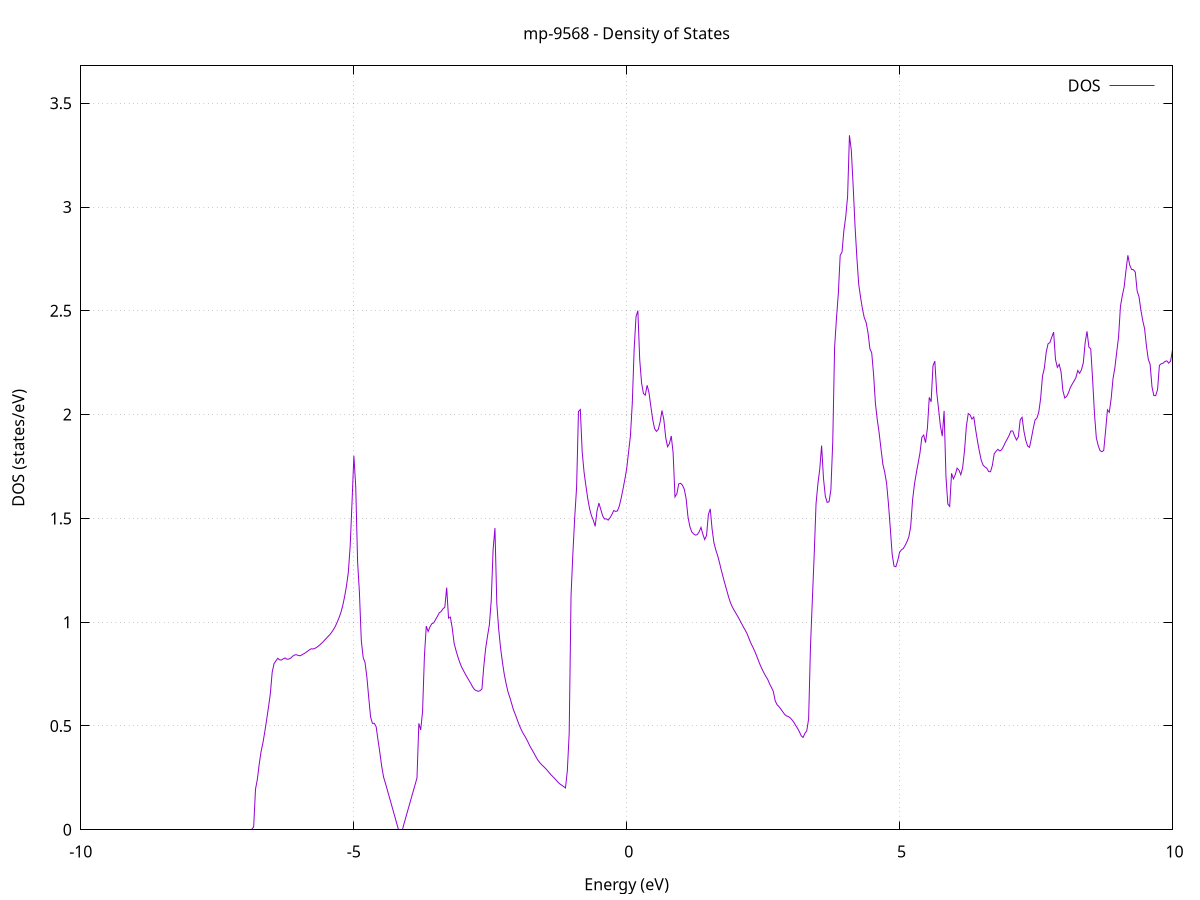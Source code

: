 set title 'mp-9568 - Density of States'
set xlabel 'Energy (eV)'
set ylabel 'DOS (states/eV)'
set grid
set xrange [-10:10]
set yrange [0:3.680]
set xzeroaxis lt -1
set terminal png size 800,600
set output 'mp-9568_dos_gnuplot.png'
plot '-' using 1:2 with lines title 'DOS'
-47.398800 0.000000
-47.364800 0.000000
-47.330700 0.000000
-47.296700 0.000000
-47.262700 0.000000
-47.228700 0.000000
-47.194700 0.000000
-47.160700 0.000000
-47.126700 0.000000
-47.092700 0.000000
-47.058700 0.000000
-47.024700 0.000000
-46.990700 0.000000
-46.956700 0.000000
-46.922700 0.000000
-46.888700 0.000000
-46.854700 0.000000
-46.820700 0.000000
-46.786700 0.000000
-46.752700 0.000000
-46.718700 0.000000
-46.684700 0.000000
-46.650700 0.000000
-46.616700 0.000000
-46.582700 0.000000
-46.548700 0.000000
-46.514700 0.000000
-46.480700 0.000000
-46.446700 0.000000
-46.412700 0.000000
-46.378700 0.000000
-46.344700 0.000000
-46.310700 0.000000
-46.276700 0.000000
-46.242700 0.000000
-46.208600 0.000000
-46.174600 0.000000
-46.140600 0.000000
-46.106600 0.000000
-46.072600 0.000000
-46.038600 0.000000
-46.004600 0.000000
-45.970600 0.000000
-45.936600 0.000000
-45.902600 0.000000
-45.868600 0.000000
-45.834600 0.000000
-45.800600 0.000000
-45.766600 0.000000
-45.732600 0.000000
-45.698600 0.000000
-45.664600 0.000000
-45.630600 0.000000
-45.596600 0.000000
-45.562600 0.000000
-45.528600 0.000000
-45.494600 0.000000
-45.460600 0.000000
-45.426600 0.000000
-45.392600 0.000000
-45.358600 0.000000
-45.324600 0.000000
-45.290600 0.000000
-45.256600 0.000000
-45.222600 0.000000
-45.188600 0.000000
-45.154600 0.000000
-45.120600 0.000000
-45.086500 0.000000
-45.052500 0.000000
-45.018500 0.000000
-44.984500 0.000000
-44.950500 0.000000
-44.916500 0.000000
-44.882500 0.000000
-44.848500 0.000000
-44.814500 0.000000
-44.780500 0.000000
-44.746500 0.000000
-44.712500 0.000000
-44.678500 0.000000
-44.644500 0.000000
-44.610500 0.000000
-44.576500 0.000000
-44.542500 0.000000
-44.508500 0.000000
-44.474500 0.000000
-44.440500 0.000000
-44.406500 0.000000
-44.372500 0.000000
-44.338500 0.000000
-44.304500 0.000000
-44.270500 0.000000
-44.236500 0.000000
-44.202500 0.000000
-44.168500 0.000000
-44.134500 0.000000
-44.100500 0.000000
-44.066500 0.000000
-44.032500 0.000000
-43.998500 0.000000
-43.964400 0.000000
-43.930400 0.000000
-43.896400 0.000000
-43.862400 0.000000
-43.828400 0.000000
-43.794400 0.000000
-43.760400 0.000000
-43.726400 0.000000
-43.692400 0.000000
-43.658400 0.000000
-43.624400 0.000000
-43.590400 0.000000
-43.556400 0.000000
-43.522400 0.000000
-43.488400 0.000000
-43.454400 0.000000
-43.420400 0.000000
-43.386400 0.000000
-43.352400 0.000000
-43.318400 0.000000
-43.284400 0.000000
-43.250400 0.000000
-43.216400 0.000000
-43.182400 0.000000
-43.148400 0.000000
-43.114400 0.000000
-43.080400 0.000000
-43.046400 0.000000
-43.012400 0.000000
-42.978400 0.000000
-42.944400 0.000000
-42.910400 0.000000
-42.876400 0.000000
-42.842300 0.000000
-42.808300 0.000000
-42.774300 0.000000
-42.740300 0.000000
-42.706300 0.000000
-42.672300 0.000000
-42.638300 0.000000
-42.604300 0.000000
-42.570300 0.000000
-42.536300 0.000000
-42.502300 0.000000
-42.468300 0.000000
-42.434300 0.000000
-42.400300 0.000000
-42.366300 0.000000
-42.332300 0.000000
-42.298300 0.000000
-42.264300 0.000000
-42.230300 0.000000
-42.196300 0.000000
-42.162300 0.000000
-42.128300 0.000000
-42.094300 0.000000
-42.060300 0.000000
-42.026300 0.000000
-41.992300 0.000000
-41.958300 0.000000
-41.924300 0.000000
-41.890300 0.000000
-41.856300 0.000000
-41.822300 0.000000
-41.788300 0.000000
-41.754300 0.000000
-41.720200 0.000000
-41.686200 0.000000
-41.652200 0.000000
-41.618200 0.000000
-41.584200 0.000000
-41.550200 0.000000
-41.516200 0.000000
-41.482200 0.000000
-41.448200 0.000000
-41.414200 0.000000
-41.380200 0.000000
-41.346200 0.000000
-41.312200 0.000000
-41.278200 0.000000
-41.244200 0.000000
-41.210200 0.000000
-41.176200 0.000000
-41.142200 0.000000
-41.108200 0.000000
-41.074200 0.000000
-41.040200 0.000000
-41.006200 0.000000
-40.972200 0.000000
-40.938200 0.000000
-40.904200 0.000000
-40.870200 0.000000
-40.836200 0.000000
-40.802200 0.000000
-40.768200 0.000000
-40.734200 0.000000
-40.700200 0.000000
-40.666200 0.000000
-40.632200 0.000000
-40.598100 0.000000
-40.564100 0.000000
-40.530100 0.000000
-40.496100 0.000000
-40.462100 0.000000
-40.428100 0.000000
-40.394100 0.000000
-40.360100 0.000000
-40.326100 0.000000
-40.292100 0.000000
-40.258100 0.000000
-40.224100 0.000000
-40.190100 0.000000
-40.156100 0.000000
-40.122100 0.000000
-40.088100 0.000000
-40.054100 0.000000
-40.020100 0.000000
-39.986100 0.000000
-39.952100 0.000000
-39.918100 0.000000
-39.884100 0.000000
-39.850100 0.000000
-39.816100 0.000000
-39.782100 0.000000
-39.748100 0.000000
-39.714100 0.000000
-39.680100 0.000000
-39.646100 0.000000
-39.612100 0.000000
-39.578100 0.000000
-39.544100 0.000000
-39.510100 0.000000
-39.476000 0.000000
-39.442000 0.000000
-39.408000 0.000000
-39.374000 0.000000
-39.340000 0.000000
-39.306000 0.000000
-39.272000 0.000000
-39.238000 0.000000
-39.204000 0.000000
-39.170000 0.000000
-39.136000 0.000000
-39.102000 0.000000
-39.068000 0.000000
-39.034000 0.000000
-39.000000 0.000000
-38.966000 0.000000
-38.932000 0.000000
-38.898000 0.000000
-38.864000 0.000000
-38.830000 0.000000
-38.796000 0.000000
-38.762000 0.000000
-38.728000 0.000000
-38.694000 0.000000
-38.660000 0.000000
-38.626000 0.000000
-38.592000 0.000000
-38.558000 0.000000
-38.524000 0.000000
-38.490000 0.000000
-38.456000 0.000000
-38.422000 0.000000
-38.388000 0.000000
-38.353900 0.000000
-38.319900 0.000000
-38.285900 0.000000
-38.251900 0.000000
-38.217900 0.000000
-38.183900 0.000000
-38.149900 0.000000
-38.115900 0.000000
-38.081900 0.000000
-38.047900 0.000000
-38.013900 0.000000
-37.979900 0.000000
-37.945900 0.000000
-37.911900 0.000000
-37.877900 0.000000
-37.843900 0.000000
-37.809900 0.000000
-37.775900 0.000000
-37.741900 0.000000
-37.707900 0.000000
-37.673900 0.000000
-37.639900 0.000000
-37.605900 0.000000
-37.571900 0.000000
-37.537900 0.000000
-37.503900 0.000000
-37.469900 0.000000
-37.435900 0.000000
-37.401900 0.000000
-37.367900 0.000000
-37.333900 0.000000
-37.299900 0.000000
-37.265900 0.000000
-37.231800 0.000000
-37.197800 0.000000
-37.163800 0.000000
-37.129800 0.000000
-37.095800 0.000000
-37.061800 0.000000
-37.027800 0.000000
-36.993800 0.000000
-36.959800 0.000000
-36.925800 0.000000
-36.891800 0.000000
-36.857800 0.000000
-36.823800 0.000000
-36.789800 0.000000
-36.755800 0.000000
-36.721800 0.000000
-36.687800 0.000000
-36.653800 0.000000
-36.619800 0.000000
-36.585800 0.000000
-36.551800 0.000000
-36.517800 0.000000
-36.483800 0.000000
-36.449800 0.000000
-36.415800 0.000000
-36.381800 0.000000
-36.347800 0.000000
-36.313800 0.000000
-36.279800 0.000000
-36.245800 0.000000
-36.211800 0.000000
-36.177800 0.000000
-36.143800 0.000000
-36.109700 0.000000
-36.075700 0.000000
-36.041700 0.000000
-36.007700 0.000000
-35.973700 0.000000
-35.939700 0.000000
-35.905700 0.000000
-35.871700 0.000000
-35.837700 0.000000
-35.803700 0.000000
-35.769700 0.000000
-35.735700 0.000000
-35.701700 0.000000
-35.667700 0.000000
-35.633700 0.000000
-35.599700 0.000000
-35.565700 0.000000
-35.531700 0.000000
-35.497700 0.000000
-35.463700 0.000000
-35.429700 0.000000
-35.395700 0.000000
-35.361700 0.000000
-35.327700 0.000000
-35.293700 0.000000
-35.259700 0.000000
-35.225700 0.000000
-35.191700 0.000000
-35.157700 0.000000
-35.123700 0.000000
-35.089700 0.000000
-35.055700 0.000000
-35.021700 0.000000
-34.987600 0.000000
-34.953600 0.000000
-34.919600 0.000000
-34.885600 0.000000
-34.851600 0.000000
-34.817600 0.000000
-34.783600 0.000000
-34.749600 0.000000
-34.715600 0.000000
-34.681600 0.000000
-34.647600 0.000000
-34.613600 0.000000
-34.579600 0.000000
-34.545600 0.000000
-34.511600 0.000000
-34.477600 0.000000
-34.443600 0.000000
-34.409600 0.000000
-34.375600 0.000000
-34.341600 0.000000
-34.307600 0.000000
-34.273600 0.000000
-34.239600 0.000000
-34.205600 0.000000
-34.171600 0.000000
-34.137600 0.000000
-34.103600 0.000000
-34.069600 0.000000
-34.035600 0.000000
-34.001600 0.000000
-33.967600 0.000000
-33.933600 0.000000
-33.899600 0.000000
-33.865500 0.000000
-33.831500 0.000000
-33.797500 0.000000
-33.763500 0.000000
-33.729500 0.000000
-33.695500 0.000000
-33.661500 0.000000
-33.627500 0.000000
-33.593500 0.000000
-33.559500 0.000000
-33.525500 0.000000
-33.491500 0.000000
-33.457500 0.000000
-33.423500 0.000000
-33.389500 0.000000
-33.355500 0.000000
-33.321500 0.000000
-33.287500 0.000000
-33.253500 0.000000
-33.219500 0.000000
-33.185500 0.000000
-33.151500 0.000000
-33.117500 0.000000
-33.083500 0.000000
-33.049500 0.000000
-33.015500 0.000000
-32.981500 0.000000
-32.947500 0.000000
-32.913500 0.000000
-32.879500 0.000000
-32.845500 0.000000
-32.811500 0.000000
-32.777500 0.000000
-32.743400 0.000000
-32.709400 0.000000
-32.675400 0.000000
-32.641400 0.000000
-32.607400 0.000000
-32.573400 0.000000
-32.539400 0.000000
-32.505400 0.000000
-32.471400 0.000000
-32.437400 0.000000
-32.403400 0.000000
-32.369400 0.000000
-32.335400 0.000000
-32.301400 0.000000
-32.267400 0.000000
-32.233400 0.000000
-32.199400 0.000000
-32.165400 0.000000
-32.131400 0.000000
-32.097400 0.000000
-32.063400 0.000000
-32.029400 0.000000
-31.995400 0.000000
-31.961400 0.000000
-31.927400 0.000000
-31.893400 0.000000
-31.859400 0.000000
-31.825400 0.000000
-31.791400 0.000000
-31.757400 0.000000
-31.723400 0.000000
-31.689400 0.000000
-31.655400 0.000000
-31.621300 0.000000
-31.587300 0.000000
-31.553300 0.000000
-31.519300 0.000000
-31.485300 0.000000
-31.451300 0.000000
-31.417300 0.000000
-31.383300 0.000000
-31.349300 0.000000
-31.315300 0.000000
-31.281300 0.000000
-31.247300 0.000000
-31.213300 0.000000
-31.179300 0.000000
-31.145300 0.000000
-31.111300 0.000000
-31.077300 0.000000
-31.043300 0.000000
-31.009300 0.000000
-30.975300 0.000000
-30.941300 0.000000
-30.907300 0.000000
-30.873300 0.000000
-30.839300 0.000000
-30.805300 0.000000
-30.771300 0.000000
-30.737300 0.000000
-30.703300 0.000000
-30.669300 0.000000
-30.635300 0.000000
-30.601300 0.000000
-30.567300 0.000000
-30.533300 0.000000
-30.499200 0.000000
-30.465200 0.000000
-30.431200 0.000000
-30.397200 0.000000
-30.363200 0.000000
-30.329200 0.000000
-30.295200 0.000000
-30.261200 0.000000
-30.227200 0.000000
-30.193200 0.000000
-30.159200 0.000000
-30.125200 0.000000
-30.091200 0.000000
-30.057200 0.000000
-30.023200 0.000000
-29.989200 0.000000
-29.955200 0.000000
-29.921200 0.000000
-29.887200 0.000000
-29.853200 0.000000
-29.819200 0.000000
-29.785200 0.000000
-29.751200 0.000000
-29.717200 0.000000
-29.683200 0.000000
-29.649200 0.000000
-29.615200 0.000000
-29.581200 0.000000
-29.547200 0.000000
-29.513200 0.000000
-29.479200 0.000000
-29.445200 0.000000
-29.411200 0.000000
-29.377100 0.000000
-29.343100 0.000000
-29.309100 0.000000
-29.275100 0.000000
-29.241100 0.000000
-29.207100 0.000000
-29.173100 0.000000
-29.139100 0.000000
-29.105100 0.000000
-29.071100 0.000000
-29.037100 0.000000
-29.003100 0.000000
-28.969100 0.000000
-28.935100 0.000000
-28.901100 0.000000
-28.867100 0.000000
-28.833100 0.000000
-28.799100 0.000000
-28.765100 0.000000
-28.731100 0.000000
-28.697100 0.000000
-28.663100 0.000000
-28.629100 0.000000
-28.595100 0.000000
-28.561100 0.000000
-28.527100 0.000000
-28.493100 0.000000
-28.459100 0.000000
-28.425100 0.000000
-28.391100 0.000000
-28.357100 0.000000
-28.323100 0.000000
-28.289100 0.000000
-28.255100 0.000000
-28.221000 0.000000
-28.187000 0.000000
-28.153000 0.000000
-28.119000 0.000000
-28.085000 0.000000
-28.051000 0.000000
-28.017000 0.000000
-27.983000 0.000000
-27.949000 0.000000
-27.915000 0.000000
-27.881000 0.000000
-27.847000 0.000000
-27.813000 0.000000
-27.779000 0.000000
-27.745000 0.000000
-27.711000 0.000000
-27.677000 0.000000
-27.643000 0.000000
-27.609000 0.000000
-27.575000 0.000000
-27.541000 0.000000
-27.507000 0.000000
-27.473000 0.000000
-27.439000 0.000000
-27.405000 0.000000
-27.371000 0.000000
-27.337000 0.000000
-27.303000 0.000000
-27.269000 0.000000
-27.235000 0.000000
-27.201000 0.000000
-27.167000 0.000000
-27.133000 0.000000
-27.098900 0.000000
-27.064900 0.000000
-27.030900 0.000000
-26.996900 0.000000
-26.962900 0.000000
-26.928900 0.000000
-26.894900 0.000000
-26.860900 0.000000
-26.826900 0.000000
-26.792900 0.000000
-26.758900 0.000000
-26.724900 0.000000
-26.690900 0.000000
-26.656900 0.000000
-26.622900 0.000000
-26.588900 0.000000
-26.554900 0.000000
-26.520900 0.000000
-26.486900 0.000000
-26.452900 0.000000
-26.418900 0.000000
-26.384900 0.000000
-26.350900 0.000000
-26.316900 0.000000
-26.282900 0.000000
-26.248900 0.000000
-26.214900 0.000000
-26.180900 0.000000
-26.146900 0.000000
-26.112900 0.000000
-26.078900 0.000000
-26.044900 0.000000
-26.010900 0.000000
-25.976800 0.000000
-25.942800 0.000000
-25.908800 0.000000
-25.874800 0.000000
-25.840800 0.000000
-25.806800 0.000000
-25.772800 0.000000
-25.738800 0.000000
-25.704800 0.000000
-25.670800 0.000000
-25.636800 0.000000
-25.602800 0.000000
-25.568800 0.000000
-25.534800 0.000000
-25.500800 0.000000
-25.466800 0.000000
-25.432800 0.000000
-25.398800 0.000000
-25.364800 0.000000
-25.330800 0.000000
-25.296800 0.000000
-25.262800 0.000000
-25.228800 0.000000
-25.194800 0.000000
-25.160800 0.000000
-25.126800 0.000000
-25.092800 0.000000
-25.058800 0.000000
-25.024800 0.000000
-24.990800 0.000000
-24.956800 0.000000
-24.922800 0.000000
-24.888800 0.000000
-24.854700 0.000000
-24.820700 0.000000
-24.786700 0.000000
-24.752700 0.000000
-24.718700 0.000000
-24.684700 0.000000
-24.650700 0.000000
-24.616700 0.000000
-24.582700 0.000000
-24.548700 0.000000
-24.514700 0.000000
-24.480700 0.000000
-24.446700 0.000000
-24.412700 0.000000
-24.378700 0.000000
-24.344700 0.000000
-24.310700 0.000000
-24.276700 0.000000
-24.242700 0.000000
-24.208700 0.000000
-24.174700 0.000000
-24.140700 0.000000
-24.106700 0.000000
-24.072700 0.000000
-24.038700 0.000000
-24.004700 0.000000
-23.970700 0.000000
-23.936700 0.000000
-23.902700 0.000000
-23.868700 0.000000
-23.834700 0.000000
-23.800700 0.000000
-23.766700 0.000000
-23.732600 0.000000
-23.698600 0.000000
-23.664600 0.000000
-23.630600 0.000000
-23.596600 0.000000
-23.562600 0.000000
-23.528600 0.000000
-23.494600 0.000000
-23.460600 0.000000
-23.426600 0.000000
-23.392600 0.000000
-23.358600 0.000000
-23.324600 0.000000
-23.290600 0.000000
-23.256600 0.000000
-23.222600 0.000000
-23.188600 0.000000
-23.154600 0.000000
-23.120600 0.000000
-23.086600 0.000000
-23.052600 0.000000
-23.018600 0.000000
-22.984600 0.000000
-22.950600 0.000000
-22.916600 0.000000
-22.882600 0.000000
-22.848600 0.000000
-22.814600 0.000000
-22.780600 0.000000
-22.746600 0.000000
-22.712600 0.000000
-22.678600 0.000000
-22.644600 0.000000
-22.610500 0.000000
-22.576500 0.000000
-22.542500 0.000000
-22.508500 0.000000
-22.474500 0.000000
-22.440500 0.000000
-22.406500 0.000000
-22.372500 0.000000
-22.338500 0.000000
-22.304500 0.000000
-22.270500 0.000000
-22.236500 0.000000
-22.202500 0.000000
-22.168500 0.000000
-22.134500 0.000000
-22.100500 0.000000
-22.066500 0.000000
-22.032500 0.000000
-21.998500 0.000000
-21.964500 0.000000
-21.930500 0.000000
-21.896500 0.000000
-21.862500 0.000000
-21.828500 0.000000
-21.794500 0.000000
-21.760500 0.000000
-21.726500 0.000000
-21.692500 0.000000
-21.658500 0.000000
-21.624500 0.000000
-21.590500 0.000000
-21.556500 0.000000
-21.522500 0.000000
-21.488400 0.000000
-21.454400 0.000000
-21.420400 0.000000
-21.386400 0.000000
-21.352400 0.000000
-21.318400 0.000000
-21.284400 0.000000
-21.250400 0.000000
-21.216400 0.000000
-21.182400 0.000000
-21.148400 0.000000
-21.114400 0.000000
-21.080400 0.000000
-21.046400 0.000000
-21.012400 0.000000
-20.978400 0.000000
-20.944400 0.000000
-20.910400 0.000000
-20.876400 0.000000
-20.842400 0.000000
-20.808400 0.000000
-20.774400 0.000000
-20.740400 0.000000
-20.706400 0.000000
-20.672400 0.000000
-20.638400 0.000000
-20.604400 0.000000
-20.570400 0.000000
-20.536400 0.000000
-20.502400 0.000000
-20.468400 0.000000
-20.434400 0.000000
-20.400400 0.000000
-20.366300 0.000000
-20.332300 0.000000
-20.298300 0.000000
-20.264300 0.000000
-20.230300 0.000000
-20.196300 0.000000
-20.162300 0.000000
-20.128300 0.000000
-20.094300 0.000000
-20.060300 0.000000
-20.026300 0.000000
-19.992300 0.000000
-19.958300 0.000000
-19.924300 0.000000
-19.890300 0.000000
-19.856300 0.000000
-19.822300 0.000000
-19.788300 0.000000
-19.754300 0.000000
-19.720300 0.000000
-19.686300 0.000000
-19.652300 0.000000
-19.618300 0.000000
-19.584300 0.000000
-19.550300 0.000000
-19.516300 0.000000
-19.482300 0.000000
-19.448300 0.000000
-19.414300 0.000000
-19.380300 0.000000
-19.346300 0.000000
-19.312300 0.000000
-19.278300 0.000000
-19.244200 0.000000
-19.210200 0.000000
-19.176200 0.000000
-19.142200 0.000000
-19.108200 0.000000
-19.074200 0.000000
-19.040200 0.000000
-19.006200 0.000000
-18.972200 0.000000
-18.938200 0.000000
-18.904200 0.000000
-18.870200 0.000000
-18.836200 0.000000
-18.802200 0.000000
-18.768200 0.000000
-18.734200 0.000000
-18.700200 0.000000
-18.666200 0.000000
-18.632200 0.000000
-18.598200 0.000000
-18.564200 0.000000
-18.530200 0.000000
-18.496200 0.000000
-18.462200 0.000000
-18.428200 0.000000
-18.394200 0.000000
-18.360200 0.000000
-18.326200 0.000000
-18.292200 0.000000
-18.258200 0.000000
-18.224200 0.000000
-18.190200 0.000000
-18.156200 0.000000
-18.122100 0.000000
-18.088100 0.000000
-18.054100 0.000000
-18.020100 0.000000
-17.986100 0.000000
-17.952100 0.000000
-17.918100 0.000000
-17.884100 0.000000
-17.850100 0.000000
-17.816100 0.000000
-17.782100 0.000000
-17.748100 0.000000
-17.714100 0.000000
-17.680100 0.000000
-17.646100 0.000000
-17.612100 0.000000
-17.578100 0.000000
-17.544100 0.000000
-17.510100 0.000000
-17.476100 0.000000
-17.442100 0.000000
-17.408100 0.000000
-17.374100 0.000000
-17.340100 0.000000
-17.306100 0.000000
-17.272100 0.000000
-17.238100 0.000000
-17.204100 0.000000
-17.170100 0.000000
-17.136100 0.000000
-17.102100 0.000000
-17.068100 0.000000
-17.034100 0.000000
-17.000000 0.000000
-16.966000 0.000000
-16.932000 0.000000
-16.898000 0.000000
-16.864000 0.000000
-16.830000 0.000000
-16.796000 0.000000
-16.762000 0.000000
-16.728000 0.000000
-16.694000 0.000000
-16.660000 0.000000
-16.626000 0.000000
-16.592000 0.000000
-16.558000 0.000000
-16.524000 0.000000
-16.490000 0.000000
-16.456000 0.000000
-16.422000 0.000000
-16.388000 0.000000
-16.354000 0.000000
-16.320000 0.000000
-16.286000 0.000000
-16.252000 0.000000
-16.218000 0.000000
-16.184000 0.000000
-16.150000 0.000000
-16.116000 0.000000
-16.082000 0.000000
-16.048000 0.000000
-16.014000 0.000000
-15.980000 0.000000
-15.946000 0.000000
-15.912000 0.000000
-15.877900 0.000000
-15.843900 0.000000
-15.809900 0.000000
-15.775900 0.000000
-15.741900 0.000000
-15.707900 0.000000
-15.673900 0.000000
-15.639900 0.000000
-15.605900 0.000000
-15.571900 0.000000
-15.537900 0.000000
-15.503900 0.000000
-15.469900 0.000000
-15.435900 0.000000
-15.401900 0.000000
-15.367900 0.000000
-15.333900 0.000000
-15.299900 0.000000
-15.265900 0.000000
-15.231900 0.000000
-15.197900 0.000000
-15.163900 0.000000
-15.129900 0.000000
-15.095900 0.000000
-15.061900 0.000000
-15.027900 0.000000
-14.993900 0.000000
-14.959900 0.000000
-14.925900 0.000000
-14.891900 0.000000
-14.857900 0.000000
-14.823900 0.000000
-14.789900 0.000000
-14.755800 0.000000
-14.721800 0.000000
-14.687800 0.000000
-14.653800 0.000000
-14.619800 0.000000
-14.585800 0.000000
-14.551800 0.000000
-14.517800 0.000000
-14.483800 0.000000
-14.449800 0.000000
-14.415800 0.000000
-14.381800 0.000000
-14.347800 0.000000
-14.313800 0.000000
-14.279800 0.000000
-14.245800 0.000000
-14.211800 0.000000
-14.177800 0.000000
-14.143800 0.000000
-14.109800 0.000000
-14.075800 0.000000
-14.041800 0.000000
-14.007800 0.000000
-13.973800 0.000000
-13.939800 0.000000
-13.905800 0.000000
-13.871800 0.000000
-13.837800 0.000000
-13.803800 0.000000
-13.769800 0.000000
-13.735800 0.000000
-13.701800 0.000000
-13.667800 0.000000
-13.633700 0.000000
-13.599700 0.000000
-13.565700 0.000000
-13.531700 0.000000
-13.497700 0.000000
-13.463700 0.000000
-13.429700 0.000000
-13.395700 0.000000
-13.361700 0.000000
-13.327700 0.000000
-13.293700 0.000000
-13.259700 0.000000
-13.225700 0.000000
-13.191700 0.000000
-13.157700 0.000000
-13.123700 0.000000
-13.089700 0.000000
-13.055700 0.000000
-13.021700 0.000000
-12.987700 0.000000
-12.953700 0.000000
-12.919700 0.000000
-12.885700 0.000000
-12.851700 0.000000
-12.817700 0.000000
-12.783700 0.000000
-12.749700 0.000000
-12.715700 30.188400
-12.681700 35.568600
-12.647700 84.926300
-12.613700 79.853500
-12.579700 96.583000
-12.545700 54.310600
-12.511600 55.115800
-12.477600 57.125600
-12.443600 40.317500
-12.409600 69.361800
-12.375600 0.000000
-12.341600 0.000000
-12.307600 0.000000
-12.273600 0.000000
-12.239600 0.000000
-12.205600 0.000000
-12.171600 0.000000
-12.137600 0.000000
-12.103600 0.000000
-12.069600 0.000000
-12.035600 0.000000
-12.001600 0.000000
-11.967600 0.000000
-11.933600 0.000000
-11.899600 0.000000
-11.865600 0.000000
-11.831600 0.000000
-11.797600 0.000000
-11.763600 0.000000
-11.729600 0.000000
-11.695600 0.000000
-11.661600 0.000000
-11.627600 0.000000
-11.593600 0.000000
-11.559600 0.000000
-11.525600 0.000000
-11.491600 0.000000
-11.457600 0.000000
-11.423600 0.000000
-11.389500 0.000000
-11.355500 0.000000
-11.321500 0.000000
-11.287500 0.000000
-11.253500 0.000000
-11.219500 0.000000
-11.185500 0.000000
-11.151500 0.000000
-11.117500 0.000000
-11.083500 0.000000
-11.049500 0.000000
-11.015500 0.000000
-10.981500 0.000000
-10.947500 0.000000
-10.913500 0.000000
-10.879500 0.000000
-10.845500 0.000000
-10.811500 0.000000
-10.777500 0.000000
-10.743500 0.000000
-10.709500 0.000000
-10.675500 0.000000
-10.641500 0.000000
-10.607500 0.000000
-10.573500 0.000000
-10.539500 0.000000
-10.505500 0.000000
-10.471500 0.000000
-10.437500 0.000000
-10.403500 0.000000
-10.369500 0.000000
-10.335500 0.000000
-10.301500 0.000000
-10.267400 0.000000
-10.233400 0.000000
-10.199400 0.000000
-10.165400 0.000000
-10.131400 0.000000
-10.097400 0.000000
-10.063400 0.000000
-10.029400 0.000000
-9.995400 0.000000
-9.961400 0.000000
-9.927400 0.000000
-9.893400 0.000000
-9.859400 0.000000
-9.825400 0.000000
-9.791400 0.000000
-9.757400 0.000000
-9.723400 0.000000
-9.689400 0.000000
-9.655400 0.000000
-9.621400 0.000000
-9.587400 0.000000
-9.553400 0.000000
-9.519400 0.000000
-9.485400 0.000000
-9.451400 0.000000
-9.417400 0.000000
-9.383400 0.000000
-9.349400 0.000000
-9.315400 0.000000
-9.281400 0.000000
-9.247400 0.000000
-9.213400 0.000000
-9.179400 0.000000
-9.145300 0.000000
-9.111300 0.000000
-9.077300 0.000000
-9.043300 0.000000
-9.009300 0.000000
-8.975300 0.000000
-8.941300 0.000000
-8.907300 0.000000
-8.873300 0.000000
-8.839300 0.000000
-8.805300 0.000000
-8.771300 0.000000
-8.737300 0.000000
-8.703300 0.000000
-8.669300 0.000000
-8.635300 0.000000
-8.601300 0.000000
-8.567300 0.000000
-8.533300 0.000000
-8.499300 0.000000
-8.465300 0.000000
-8.431300 0.000000
-8.397300 0.000000
-8.363300 0.000000
-8.329300 0.000000
-8.295300 0.000000
-8.261300 0.000000
-8.227300 0.000000
-8.193300 0.000000
-8.159300 0.000000
-8.125300 0.000000
-8.091300 0.000000
-8.057300 0.000000
-8.023200 0.000000
-7.989200 0.000000
-7.955200 0.000000
-7.921200 0.000000
-7.887200 0.000000
-7.853200 0.000000
-7.819200 0.000000
-7.785200 0.000000
-7.751200 0.000000
-7.717200 0.000000
-7.683200 0.000000
-7.649200 0.000000
-7.615200 0.000000
-7.581200 0.000000
-7.547200 0.000000
-7.513200 0.000000
-7.479200 0.000000
-7.445200 0.000000
-7.411200 0.000000
-7.377200 0.000000
-7.343200 0.000000
-7.309200 0.000000
-7.275200 0.000000
-7.241200 0.000000
-7.207200 0.000000
-7.173200 0.000000
-7.139200 0.000000
-7.105200 0.000000
-7.071200 0.000000
-7.037200 0.000000
-7.003200 0.000000
-6.969200 0.000000
-6.935200 0.000000
-6.901100 0.000000
-6.867100 0.000000
-6.833100 0.013600
-6.799100 0.195800
-6.765100 0.243800
-6.731100 0.316500
-6.697100 0.377100
-6.663100 0.419000
-6.629100 0.472100
-6.595100 0.530400
-6.561100 0.591400
-6.527100 0.656400
-6.493100 0.760100
-6.459100 0.800300
-6.425100 0.813900
-6.391100 0.826200
-6.357100 0.818300
-6.323100 0.817800
-6.289100 0.823900
-6.255100 0.827500
-6.221100 0.821400
-6.187100 0.822500
-6.153100 0.827300
-6.119100 0.835800
-6.085100 0.841900
-6.051100 0.843300
-6.017100 0.840000
-5.983100 0.838100
-5.949100 0.842700
-5.915100 0.847800
-5.881100 0.853300
-5.847100 0.860000
-5.813100 0.866600
-5.779000 0.871900
-5.745000 0.870900
-5.711000 0.873900
-5.677000 0.879100
-5.643000 0.885800
-5.609000 0.893500
-5.575000 0.902000
-5.541000 0.911200
-5.507000 0.921000
-5.473000 0.930700
-5.439000 0.939600
-5.405000 0.951400
-5.371000 0.964400
-5.337000 0.980000
-5.303000 0.999800
-5.269000 1.021500
-5.235000 1.046800
-5.201000 1.080300
-5.167000 1.122900
-5.133000 1.174000
-5.099000 1.239600
-5.065000 1.365700
-5.031000 1.577900
-4.997000 1.801600
-4.963000 1.652300
-4.929000 1.290900
-4.895000 1.140000
-4.861000 0.911100
-4.827000 0.830400
-4.793000 0.806200
-4.759000 0.735700
-4.725000 0.636800
-4.691000 0.543600
-4.656900 0.512500
-4.622900 0.512600
-4.588900 0.496500
-4.554900 0.431800
-4.520900 0.371200
-4.486900 0.304800
-4.452900 0.253600
-4.418900 0.224000
-4.384900 0.192400
-4.350900 0.160700
-4.316900 0.129000
-4.282900 0.097200
-4.248900 0.065300
-4.214900 0.033400
-4.180900 0.001400
-4.146900 0.000000
-4.112900 0.000000
-4.078900 0.028900
-4.044900 0.060400
-4.010900 0.092000
-3.976900 0.123500
-3.942900 0.155000
-3.908900 0.186500
-3.874900 0.218000
-3.840900 0.249500
-3.806900 0.512700
-3.772900 0.480800
-3.738900 0.569200
-3.704900 0.835800
-3.670900 0.981100
-3.636900 0.955100
-3.602900 0.977500
-3.568900 0.992700
-3.534800 0.996800
-3.500800 1.012700
-3.466800 1.028100
-3.432800 1.045200
-3.398800 1.051700
-3.364800 1.064700
-3.330800 1.072200
-3.296800 1.166600
-3.262800 1.019700
-3.228800 1.024500
-3.194800 0.971500
-3.160800 0.898200
-3.126800 0.864200
-3.092800 0.834000
-3.058800 0.807300
-3.024800 0.784900
-2.990800 0.767500
-2.956800 0.750700
-2.922800 0.735000
-2.888800 0.719800
-2.854800 0.704600
-2.820800 0.687700
-2.786800 0.675300
-2.752800 0.670300
-2.718800 0.667000
-2.684800 0.669900
-2.650800 0.678600
-2.616800 0.788100
-2.582800 0.874500
-2.548800 0.933600
-2.514800 0.987300
-2.480800 1.104000
-2.446800 1.349100
-2.412700 1.453300
-2.378700 1.090400
-2.344700 0.967800
-2.310700 0.878800
-2.276700 0.809100
-2.242700 0.749900
-2.208700 0.704600
-2.174700 0.665500
-2.140700 0.637900
-2.106700 0.608100
-2.072700 0.576800
-2.038700 0.555100
-2.004700 0.530700
-1.970700 0.506100
-1.936700 0.485700
-1.902700 0.467300
-1.868700 0.452500
-1.834700 0.436700
-1.800700 0.419100
-1.766700 0.400300
-1.732700 0.385100
-1.698700 0.369800
-1.664700 0.352700
-1.630700 0.337100
-1.596700 0.325000
-1.562700 0.315200
-1.528700 0.306500
-1.494700 0.297700
-1.460700 0.288200
-1.426700 0.277500
-1.392700 0.266800
-1.358700 0.257800
-1.324700 0.248600
-1.290600 0.239200
-1.256600 0.228900
-1.222600 0.220500
-1.188600 0.214600
-1.154600 0.208400
-1.120600 0.201400
-1.086600 0.284500
-1.052600 0.463800
-1.018600 1.128800
-0.984600 1.333400
-0.950600 1.507500
-0.916600 1.651300
-0.882600 2.015100
-0.848600 2.024500
-0.814600 1.821300
-0.780600 1.723900
-0.746600 1.657500
-0.712600 1.595400
-0.678600 1.546700
-0.644600 1.513300
-0.610600 1.491100
-0.576600 1.461800
-0.542600 1.536200
-0.508600 1.574000
-0.474600 1.544100
-0.440600 1.513100
-0.406600 1.497000
-0.372600 1.498200
-0.338600 1.491500
-0.304600 1.502800
-0.270600 1.519000
-0.236600 1.537900
-0.202600 1.533700
-0.168500 1.536100
-0.134500 1.559500
-0.100500 1.597100
-0.066500 1.641800
-0.032500 1.689000
0.001500 1.741300
0.035500 1.819700
0.069500 1.898500
0.103500 2.055500
0.137500 2.314900
0.171500 2.471500
0.205500 2.500900
0.239500 2.264900
0.273500 2.152600
0.307500 2.101600
0.341500 2.093500
0.375500 2.141600
0.409500 2.105500
0.443500 2.039200
0.477500 1.976600
0.511500 1.932400
0.545500 1.919100
0.579500 1.928400
0.613500 1.965000
0.647500 2.019900
0.681500 1.975400
0.715500 1.890200
0.749500 1.845400
0.783500 1.859600
0.817500 1.897200
0.851500 1.815100
0.885500 1.603700
0.919500 1.618400
0.953600 1.666000
0.987600 1.669100
1.021600 1.660300
1.055600 1.640800
1.089600 1.594900
1.123600 1.507100
1.157600 1.461300
1.191600 1.435500
1.225600 1.425500
1.259600 1.419600
1.293600 1.421600
1.327600 1.434700
1.361600 1.456600
1.395600 1.424400
1.429600 1.398100
1.463600 1.417900
1.497600 1.518900
1.531600 1.545800
1.565600 1.448400
1.599600 1.381800
1.633600 1.347900
1.667600 1.320000
1.701600 1.286200
1.735600 1.249000
1.769600 1.214600
1.803600 1.181900
1.837600 1.149900
1.871600 1.118000
1.905600 1.091300
1.939600 1.071500
1.973600 1.055500
2.007600 1.040500
2.041600 1.025100
2.075700 1.008200
2.109700 0.991300
2.143700 0.974700
2.177700 0.959200
2.211700 0.941400
2.245700 0.918100
2.279700 0.897100
2.313700 0.879000
2.347700 0.859800
2.381700 0.837700
2.415700 0.814300
2.449700 0.791900
2.483700 0.772200
2.517700 0.754400
2.551700 0.738100
2.585700 0.723600
2.619700 0.702600
2.653700 0.685300
2.687700 0.665800
2.721700 0.621100
2.755700 0.602600
2.789700 0.593400
2.823700 0.582000
2.857700 0.569200
2.891700 0.556700
2.925700 0.548700
2.959700 0.546000
2.993700 0.540000
3.027700 0.530100
3.061700 0.518300
3.095700 0.502900
3.129700 0.489300
3.163700 0.472700
3.197800 0.452900
3.231800 0.444700
3.265800 0.464400
3.299800 0.477000
3.333800 0.533700
3.367800 0.882800
3.401800 1.104900
3.435800 1.323600
3.469800 1.570500
3.503800 1.666600
3.537800 1.737600
3.571800 1.850700
3.605800 1.694000
3.639800 1.606600
3.673800 1.577000
3.707800 1.580000
3.741800 1.638400
3.775800 1.868800
3.809800 2.324700
3.843800 2.462700
3.877800 2.582200
3.911800 2.766700
3.945800 2.782900
3.979800 2.886900
4.013800 2.953300
4.047800 3.050800
4.081800 3.345600
4.115800 3.273900
4.149800 3.100800
4.183800 2.910300
4.217800 2.756000
4.251800 2.627100
4.285800 2.564400
4.319900 2.509200
4.353900 2.466100
4.387900 2.443400
4.421900 2.394300
4.455900 2.318200
4.489900 2.297300
4.523900 2.194100
4.557900 2.052600
4.591900 1.974700
4.625900 1.911400
4.659900 1.834500
4.693900 1.760900
4.727900 1.722500
4.761900 1.670000
4.795900 1.571200
4.829900 1.452900
4.863900 1.328600
4.897900 1.270400
4.931900 1.266900
4.965900 1.295800
4.999900 1.336800
5.033900 1.348700
5.067900 1.354900
5.101900 1.369700
5.135900 1.387800
5.169900 1.411700
5.203900 1.460700
5.237900 1.587900
5.271900 1.663400
5.305900 1.717300
5.339900 1.766100
5.373900 1.815600
5.407900 1.890300
5.442000 1.901500
5.476000 1.864700
5.510000 1.934700
5.544000 2.083000
5.578000 2.061500
5.612000 2.235300
5.646000 2.257600
5.680000 2.108900
5.714000 2.028100
5.748000 1.945500
5.782000 1.896000
5.816000 2.018000
5.850000 1.701300
5.884000 1.569000
5.918000 1.557700
5.952000 1.717200
5.986000 1.690500
6.020000 1.710500
6.054000 1.742100
6.088000 1.732600
6.122000 1.709900
6.156000 1.746000
6.190000 1.826800
6.224000 1.944200
6.258000 2.005100
6.292000 1.998600
6.326000 1.978500
6.360000 1.988600
6.394000 1.926600
6.428000 1.871900
6.462000 1.823200
6.496000 1.780400
6.530000 1.756400
6.564100 1.748000
6.598100 1.742100
6.632100 1.725800
6.666100 1.724700
6.700100 1.755700
6.734100 1.811700
6.768100 1.823600
6.802100 1.832900
6.836100 1.824700
6.870100 1.831100
6.904100 1.846900
6.938100 1.866100
6.972100 1.882000
7.006100 1.899400
7.040100 1.921700
7.074100 1.920500
7.108100 1.896800
7.142100 1.877700
7.176100 1.893100
7.210100 1.975100
7.244100 1.987100
7.278100 1.920200
7.312100 1.875900
7.346100 1.848500
7.380100 1.842200
7.414100 1.884700
7.448100 1.932200
7.482100 1.974000
7.516100 1.983300
7.550100 2.011900
7.584100 2.077100
7.618100 2.185700
7.652100 2.223400
7.686200 2.299900
7.720200 2.341400
7.754200 2.347100
7.788200 2.373300
7.822200 2.397400
7.856200 2.266400
7.890200 2.227700
7.924200 2.242400
7.958200 2.206000
7.992200 2.116000
8.026200 2.080200
8.060200 2.087900
8.094200 2.105100
8.128200 2.130300
8.162200 2.146700
8.196200 2.162000
8.230200 2.178200
8.264200 2.212400
8.298200 2.199000
8.332200 2.216000
8.366200 2.250100
8.400200 2.347800
8.434200 2.401100
8.468200 2.325500
8.502200 2.316200
8.536200 2.170900
8.570200 2.005700
8.604200 1.889100
8.638200 1.851500
8.672200 1.826800
8.706200 1.821400
8.740200 1.827300
8.774200 1.922200
8.808300 2.023100
8.842300 2.010900
8.876300 2.077700
8.910300 2.173600
8.944300 2.226000
8.978300 2.301400
9.012300 2.375100
9.046300 2.521100
9.080300 2.573300
9.114300 2.615000
9.148300 2.695300
9.182300 2.767500
9.216300 2.720100
9.250300 2.699700
9.284300 2.698000
9.318300 2.686400
9.352300 2.595600
9.386300 2.567700
9.420300 2.504800
9.454300 2.453100
9.488300 2.414900
9.522300 2.331500
9.556300 2.266700
9.590300 2.241500
9.624300 2.133700
9.658300 2.091700
9.692300 2.091400
9.726300 2.120400
9.760300 2.237600
9.794300 2.244900
9.828300 2.247900
9.862300 2.256200
9.896300 2.258700
9.930400 2.248000
9.964400 2.257400
9.998400 2.309000
10.032400 2.292600
10.066400 2.225300
10.100400 2.128500
10.134400 2.088500
10.168400 2.031400
10.202400 1.965900
10.236400 1.923000
10.270400 1.913700
10.304400 1.945600
10.338400 2.033900
10.372400 2.177400
10.406400 2.264500
10.440400 2.296800
10.474400 2.205400
10.508400 2.127500
10.542400 1.963700
10.576400 1.967100
10.610400 2.007600
10.644400 2.142500
10.678400 2.271000
10.712400 2.363000
10.746400 2.445400
10.780400 2.522800
10.814400 2.605100
10.848400 2.476000
10.882400 2.393200
10.916400 2.322100
10.950400 2.286500
10.984400 2.285100
11.018400 2.247700
11.052500 2.233200
11.086500 2.228900
11.120500 2.189600
11.154500 2.129300
11.188500 2.127300
11.222500 2.156000
11.256500 2.182500
11.290500 2.148700
11.324500 2.113900
11.358500 2.119100
11.392500 2.128900
11.426500 2.133100
11.460500 2.153700
11.494500 2.176700
11.528500 2.204200
11.562500 2.224600
11.596500 2.268200
11.630500 2.394000
11.664500 2.463100
11.698500 2.483900
11.732500 2.524000
11.766500 2.558500
11.800500 2.618500
11.834500 2.640800
11.868500 2.779700
11.902500 2.621000
11.936500 2.483000
11.970500 2.334400
12.004500 2.175600
12.038500 2.046100
12.072500 2.002200
12.106500 2.007900
12.140500 2.089200
12.174600 2.078600
12.208600 2.123500
12.242600 2.205500
12.276600 2.325400
12.310600 2.486900
12.344600 2.729400
12.378600 2.704600
12.412600 2.621700
12.446600 2.445300
12.480600 2.353000
12.514600 2.253000
12.548600 2.167900
12.582600 2.092100
12.616600 2.050800
12.650600 2.036100
12.684600 2.035300
12.718600 2.038300
12.752600 2.079200
12.786600 2.162800
12.820600 2.222300
12.854600 2.290000
12.888600 2.308500
12.922600 2.281000
12.956600 2.268100
12.990600 2.190900
13.024600 2.183100
13.058600 2.205400
13.092600 2.244600
13.126600 2.300600
13.160600 2.432900
13.194600 2.593200
13.228600 2.805400
13.262600 2.644000
13.296700 2.594500
13.330700 2.570600
13.364700 2.524900
13.398700 2.451900
13.432700 2.376200
13.466700 2.387100
13.500700 2.313800
13.534700 2.188100
13.568700 2.119500
13.602700 2.111700
13.636700 2.108300
13.670700 2.140000
13.704700 2.182600
13.738700 2.270800
13.772700 2.325400
13.806700 2.323400
13.840700 2.339200
13.874700 2.339500
13.908700 2.350900
13.942700 2.357800
13.976700 2.361800
14.010700 2.359300
14.044700 2.346000
14.078700 2.337600
14.112700 2.338400
14.146700 2.330200
14.180700 2.340000
14.214700 2.341200
14.248700 2.391600
14.282700 2.422600
14.316700 2.434300
14.350700 2.449100
14.384700 2.509000
14.418800 2.592000
14.452800 2.665700
14.486800 2.730100
14.520800 2.873200
14.554800 2.989300
14.588800 2.995600
14.622800 2.987900
14.656800 3.084400
14.690800 3.115000
14.724800 3.056600
14.758800 2.937100
14.792800 2.867000
14.826800 2.802000
14.860800 2.714400
14.894800 2.718400
14.928800 2.841100
14.962800 3.008600
14.996800 3.058100
15.030800 3.031900
15.064800 3.068100
15.098800 3.197400
15.132800 3.350400
15.166800 3.636700
15.200800 3.708900
15.234800 3.621200
15.268800 3.842600
15.302800 3.703500
15.336800 3.566800
15.370800 3.379500
15.404800 3.159600
15.438800 2.932800
15.472800 2.699100
15.506800 2.496100
15.540900 2.213000
15.574900 2.132100
15.608900 2.048200
15.642900 1.888400
15.676900 1.686800
15.710900 1.515800
15.744900 1.455800
15.778900 1.463500
15.812900 1.316700
15.846900 1.094300
15.880900 1.060300
15.914900 1.026600
15.948900 0.995500
15.982900 0.943700
16.016900 0.894800
16.050900 0.831800
16.084900 0.761900
16.118900 0.696700
16.152900 0.617600
16.186900 0.527800
16.220900 0.446000
16.254900 0.351100
16.288900 0.285300
16.322900 0.262500
16.356900 0.238600
16.390900 0.205900
16.424900 0.170600
16.458900 0.149800
16.492900 0.131600
16.526900 0.118600
16.560900 0.116600
16.594900 0.117800
16.628900 0.120400
16.663000 0.123600
16.697000 0.126500
16.731000 0.129700
16.765000 0.134100
16.799000 0.140500
16.833000 0.154400
16.867000 0.180200
16.901000 0.206500
16.935000 0.199400
16.969000 0.188000
17.003000 0.183700
17.037000 0.182100
17.071000 0.188100
17.105000 0.171700
17.139000 0.130600
17.173000 0.104000
17.207000 0.079300
17.241000 0.062900
17.275000 0.051200
17.309000 0.040400
17.343000 0.030800
17.377000 0.022100
17.411000 0.013800
17.445000 0.006000
17.479000 0.001300
17.513000 0.000000
17.547000 0.000000
17.581000 0.000000
17.615000 0.000000
17.649000 0.000000
17.683000 0.000000
17.717000 0.000000
17.751000 0.000000
17.785100 0.000000
17.819100 0.000000
17.853100 0.000000
17.887100 0.000000
17.921100 0.000000
17.955100 0.000000
17.989100 0.000000
18.023100 0.000000
18.057100 0.000000
18.091100 0.000000
18.125100 0.000000
18.159100 0.000000
18.193100 0.000000
18.227100 0.000000
18.261100 0.000000
18.295100 0.000000
18.329100 0.000000
18.363100 0.000000
18.397100 0.000000
18.431100 0.000000
18.465100 0.000000
18.499100 0.000000
18.533100 0.000000
18.567100 0.000000
18.601100 0.000000
18.635100 0.000000
18.669100 0.000000
18.703100 0.000000
18.737100 0.000000
18.771100 0.000000
18.805100 0.000000
18.839100 0.000000
18.873100 0.000000
18.907200 0.000000
18.941200 0.000000
18.975200 0.000000
19.009200 0.000000
19.043200 0.000000
19.077200 0.000000
19.111200 0.000000
19.145200 0.000000
19.179200 0.000000
19.213200 0.000000
19.247200 0.000000
19.281200 0.000000
19.315200 0.000000
19.349200 0.000000
19.383200 0.000000
19.417200 0.000000
19.451200 0.000000
19.485200 0.000000
19.519200 0.000000
19.553200 0.000000
19.587200 0.000000
19.621200 0.000000
19.655200 0.000000
19.689200 0.000000
19.723200 0.000000
19.757200 0.000000
19.791200 0.000000
19.825200 0.000000
19.859200 0.000000
19.893200 0.000000
19.927200 0.000000
19.961200 0.000000
19.995200 0.000000
20.029300 0.000000
20.063300 0.000000
20.097300 0.000000
20.131300 0.000000
20.165300 0.000000
20.199300 0.000000
20.233300 0.000000
20.267300 0.000000
20.301300 0.000000
20.335300 0.000000
20.369300 0.000000
20.403300 0.000000
20.437300 0.000000
20.471300 0.000000
20.505300 0.000000
20.539300 0.000000
20.573300 0.000000
20.607300 0.000000
e
